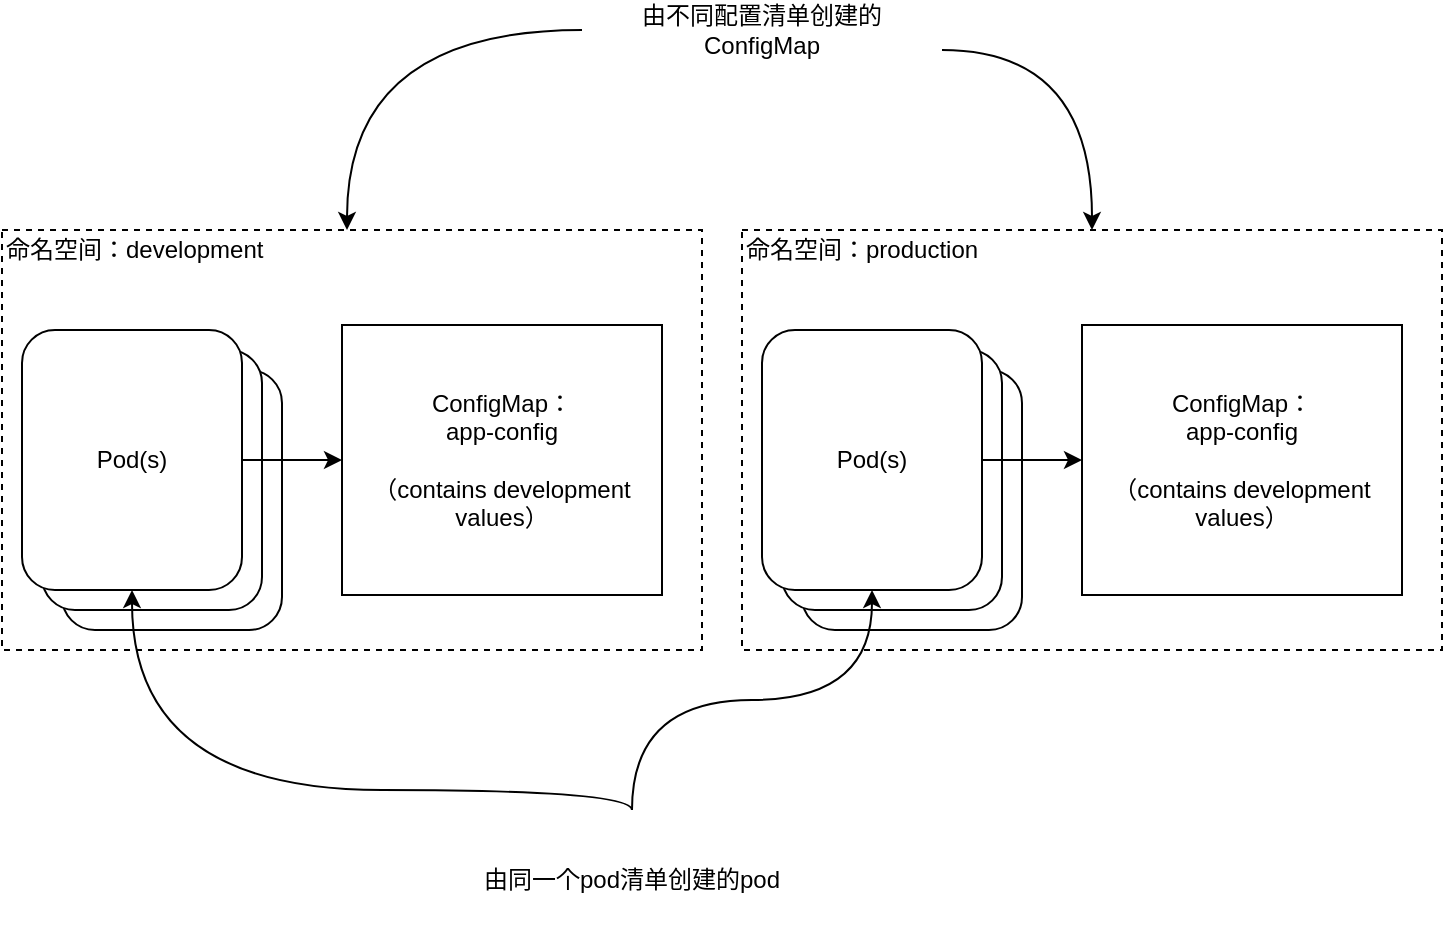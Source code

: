 <mxfile version="12.6.5" type="device"><diagram id="ICDlOZtQNfX1FRTjyePU" name="Page-1"><mxGraphModel dx="1024" dy="3892" grid="1" gridSize="10" guides="1" tooltips="1" connect="1" arrows="1" fold="1" page="1" pageScale="1" pageWidth="2339" pageHeight="3300" math="0" shadow="0"><root><mxCell id="0"/><mxCell id="1" parent="0"/><mxCell id="ZlrfPDYmNPc_50jw_51I-1" value="" style="rounded=0;whiteSpace=wrap;html=1;dashed=1;" vertex="1" parent="1"><mxGeometry x="140" y="90" width="350" height="210" as="geometry"/></mxCell><mxCell id="ZlrfPDYmNPc_50jw_51I-4" value="" style="rounded=1;whiteSpace=wrap;html=1;" vertex="1" parent="1"><mxGeometry x="170" y="160" width="110" height="130" as="geometry"/></mxCell><mxCell id="ZlrfPDYmNPc_50jw_51I-3" value="" style="rounded=1;whiteSpace=wrap;html=1;" vertex="1" parent="1"><mxGeometry x="160" y="150" width="110" height="130" as="geometry"/></mxCell><mxCell id="ZlrfPDYmNPc_50jw_51I-6" style="edgeStyle=orthogonalEdgeStyle;rounded=0;orthogonalLoop=1;jettySize=auto;html=1;" edge="1" parent="1" source="ZlrfPDYmNPc_50jw_51I-2" target="ZlrfPDYmNPc_50jw_51I-5"><mxGeometry relative="1" as="geometry"/></mxCell><mxCell id="ZlrfPDYmNPc_50jw_51I-2" value="Pod(s)" style="rounded=1;whiteSpace=wrap;html=1;" vertex="1" parent="1"><mxGeometry x="150" y="140" width="110" height="130" as="geometry"/></mxCell><mxCell id="ZlrfPDYmNPc_50jw_51I-5" value="ConfigMap：&lt;br&gt;app-config&lt;br&gt;&lt;br&gt;（contains development values）" style="rounded=0;whiteSpace=wrap;html=1;" vertex="1" parent="1"><mxGeometry x="310" y="137.5" width="160" height="135" as="geometry"/></mxCell><mxCell id="ZlrfPDYmNPc_50jw_51I-7" value="" style="rounded=0;whiteSpace=wrap;html=1;dashed=1;" vertex="1" parent="1"><mxGeometry x="510" y="90" width="350" height="210" as="geometry"/></mxCell><mxCell id="ZlrfPDYmNPc_50jw_51I-8" value="" style="rounded=1;whiteSpace=wrap;html=1;" vertex="1" parent="1"><mxGeometry x="540" y="160" width="110" height="130" as="geometry"/></mxCell><mxCell id="ZlrfPDYmNPc_50jw_51I-9" value="" style="rounded=1;whiteSpace=wrap;html=1;" vertex="1" parent="1"><mxGeometry x="530" y="150" width="110" height="130" as="geometry"/></mxCell><mxCell id="ZlrfPDYmNPc_50jw_51I-10" style="edgeStyle=orthogonalEdgeStyle;rounded=0;orthogonalLoop=1;jettySize=auto;html=1;" edge="1" parent="1" source="ZlrfPDYmNPc_50jw_51I-11" target="ZlrfPDYmNPc_50jw_51I-12"><mxGeometry relative="1" as="geometry"/></mxCell><mxCell id="ZlrfPDYmNPc_50jw_51I-11" value="Pod(s)" style="rounded=1;whiteSpace=wrap;html=1;" vertex="1" parent="1"><mxGeometry x="520" y="140" width="110" height="130" as="geometry"/></mxCell><mxCell id="ZlrfPDYmNPc_50jw_51I-12" value="ConfigMap：&lt;br&gt;app-config&lt;br&gt;&lt;br&gt;（contains development values）" style="rounded=0;whiteSpace=wrap;html=1;" vertex="1" parent="1"><mxGeometry x="680" y="137.5" width="160" height="135" as="geometry"/></mxCell><mxCell id="ZlrfPDYmNPc_50jw_51I-13" value="命名空间：development" style="text;html=1;strokeColor=none;fillColor=none;align=left;verticalAlign=middle;whiteSpace=wrap;rounded=0;" vertex="1" parent="1"><mxGeometry x="140" y="90" width="230" height="20" as="geometry"/></mxCell><mxCell id="ZlrfPDYmNPc_50jw_51I-14" value="命名空间：production" style="text;html=1;strokeColor=none;fillColor=none;align=left;verticalAlign=middle;whiteSpace=wrap;rounded=0;" vertex="1" parent="1"><mxGeometry x="510" y="90" width="230" height="20" as="geometry"/></mxCell><mxCell id="ZlrfPDYmNPc_50jw_51I-18" style="edgeStyle=orthogonalEdgeStyle;orthogonalLoop=1;jettySize=auto;html=1;entryX=0.5;entryY=1;entryDx=0;entryDy=0;curved=1;" edge="1" parent="1" source="ZlrfPDYmNPc_50jw_51I-16" target="ZlrfPDYmNPc_50jw_51I-11"><mxGeometry relative="1" as="geometry"/></mxCell><mxCell id="ZlrfPDYmNPc_50jw_51I-19" style="edgeStyle=orthogonalEdgeStyle;curved=1;orthogonalLoop=1;jettySize=auto;html=1;entryX=0.5;entryY=1;entryDx=0;entryDy=0;" edge="1" parent="1" source="ZlrfPDYmNPc_50jw_51I-16" target="ZlrfPDYmNPc_50jw_51I-2"><mxGeometry relative="1" as="geometry"><Array as="points"><mxPoint x="455" y="370"/><mxPoint x="205" y="370"/></Array></mxGeometry></mxCell><mxCell id="ZlrfPDYmNPc_50jw_51I-16" value="由同一个pod清单创建的pod" style="text;html=1;strokeColor=none;fillColor=none;align=center;verticalAlign=middle;whiteSpace=wrap;rounded=0;" vertex="1" parent="1"><mxGeometry x="350" y="380" width="210" height="70" as="geometry"/></mxCell><mxCell id="ZlrfPDYmNPc_50jw_51I-24" style="edgeStyle=orthogonalEdgeStyle;curved=1;orthogonalLoop=1;jettySize=auto;html=1;entryX=0.75;entryY=0;entryDx=0;entryDy=0;" edge="1" parent="1" source="ZlrfPDYmNPc_50jw_51I-21" target="ZlrfPDYmNPc_50jw_51I-13"><mxGeometry relative="1" as="geometry"/></mxCell><mxCell id="ZlrfPDYmNPc_50jw_51I-25" style="edgeStyle=orthogonalEdgeStyle;curved=1;orthogonalLoop=1;jettySize=auto;html=1;" edge="1" parent="1" source="ZlrfPDYmNPc_50jw_51I-21" target="ZlrfPDYmNPc_50jw_51I-7"><mxGeometry relative="1" as="geometry"><Array as="points"><mxPoint x="685"/></Array></mxGeometry></mxCell><mxCell id="ZlrfPDYmNPc_50jw_51I-21" value="由不同配置清单创建的ConfigMap" style="text;html=1;strokeColor=none;fillColor=none;align=center;verticalAlign=middle;whiteSpace=wrap;rounded=0;" vertex="1" parent="1"><mxGeometry x="430" y="-20" width="180" height="20" as="geometry"/></mxCell></root></mxGraphModel></diagram></mxfile>